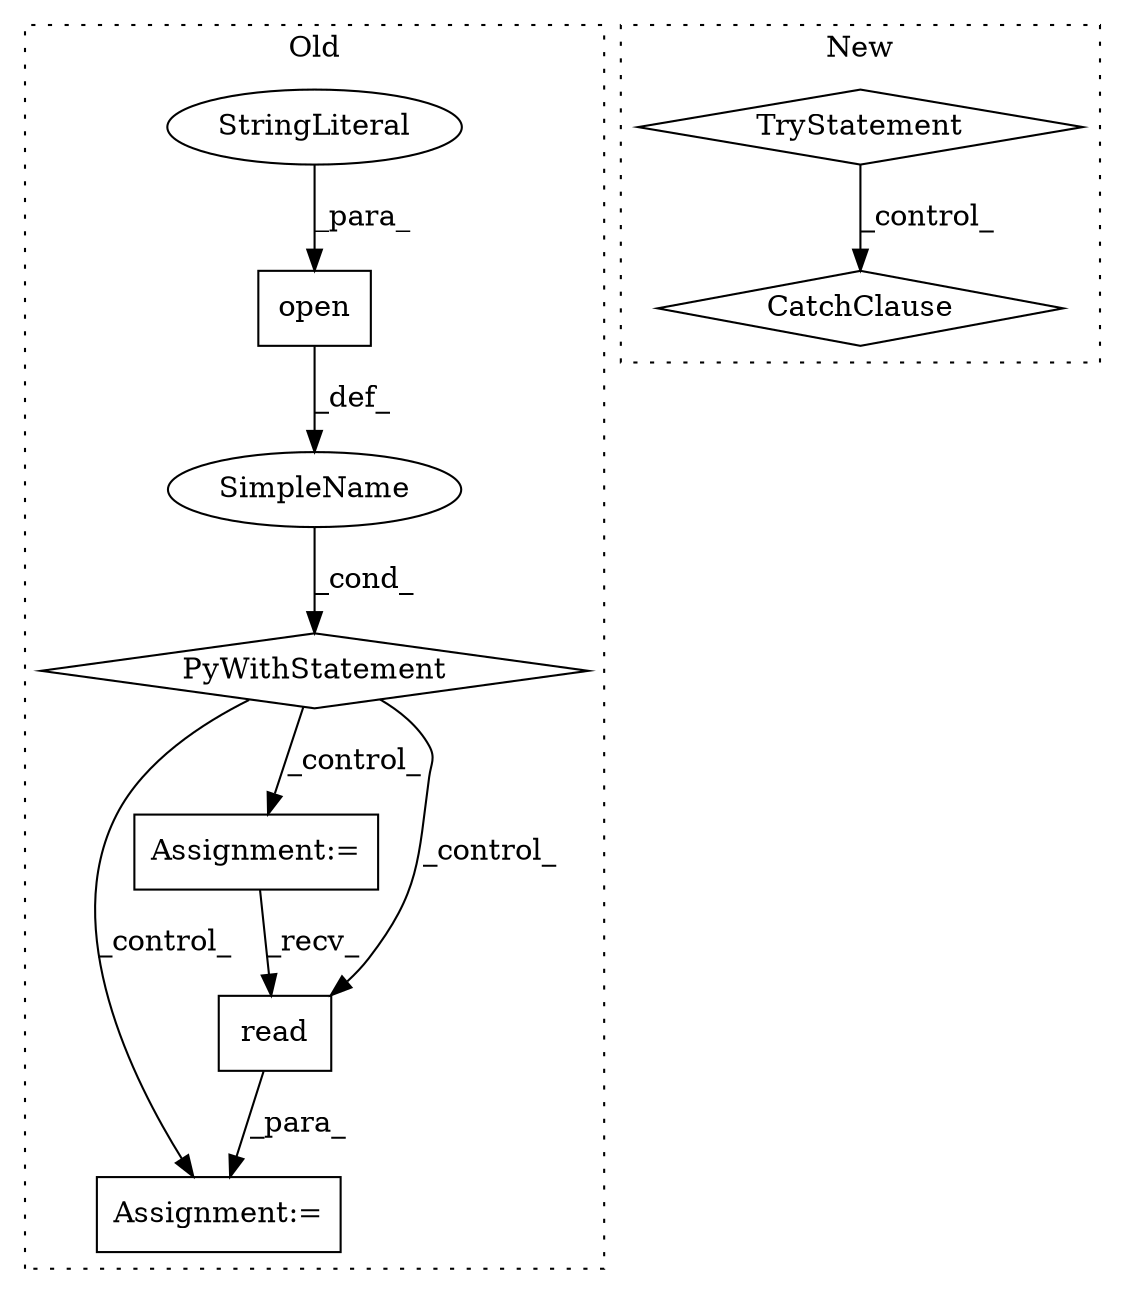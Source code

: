 digraph G {
subgraph cluster0 {
1 [label="open" a="32" s="415,442" l="5,1" shape="box"];
4 [label="StringLiteral" a="45" s="439" l="3" shape="ellipse"];
5 [label="Assignment:=" a="7" s="481" l="1" shape="box"];
6 [label="SimpleName" a="42" s="" l="" shape="ellipse"];
7 [label="PyWithStatement" a="104" s="405,443" l="10,2" shape="diamond"];
8 [label="Assignment:=" a="7" s="458" l="3" shape="box"];
9 [label="read" a="32" s="486" l="6" shape="box"];
label = "Old";
style="dotted";
}
subgraph cluster1 {
2 [label="TryStatement" a="54" s="674" l="4" shape="diamond"];
3 [label="CatchClause" a="12" s="849,891" l="11,2" shape="diamond"];
label = "New";
style="dotted";
}
1 -> 6 [label="_def_"];
2 -> 3 [label="_control_"];
4 -> 1 [label="_para_"];
6 -> 7 [label="_cond_"];
7 -> 5 [label="_control_"];
7 -> 8 [label="_control_"];
7 -> 9 [label="_control_"];
8 -> 9 [label="_recv_"];
9 -> 5 [label="_para_"];
}